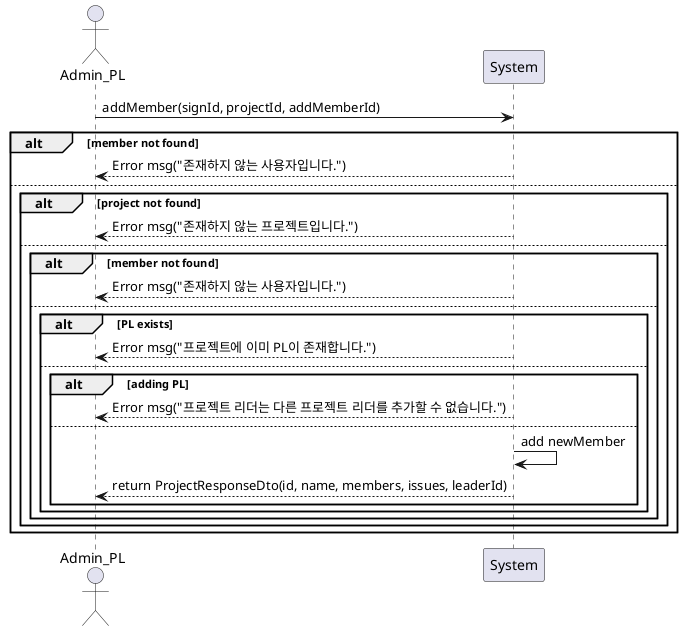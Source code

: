 @startuml
actor Admin_PL
participant System

Admin_PL -> System: addMember(signId, projectId, addMemberId)
alt member not found
    System --> Admin_PL: Error msg("존재하지 않는 사용자입니다.")
else
    alt project not found
        System --> Admin_PL: Error msg("존재하지 않는 프로젝트입니다.")
    else
        alt member not found
            System --> Admin_PL: Error msg("존재하지 않는 사용자입니다.")
        else
            alt PL exists
                System --> Admin_PL: Error msg("프로젝트에 이미 PL이 존재합니다.")
            else
                alt adding PL
                    System --> Admin_PL: Error msg("프로젝트 리더는 다른 프로젝트 리더를 추가할 수 없습니다.")
                else
                    System -> System: add newMember
                    System --> Admin_PL: return ProjectResponseDto(id, name, members, issues, leaderId)
                end
            end
        end
    end
end
@enduml

